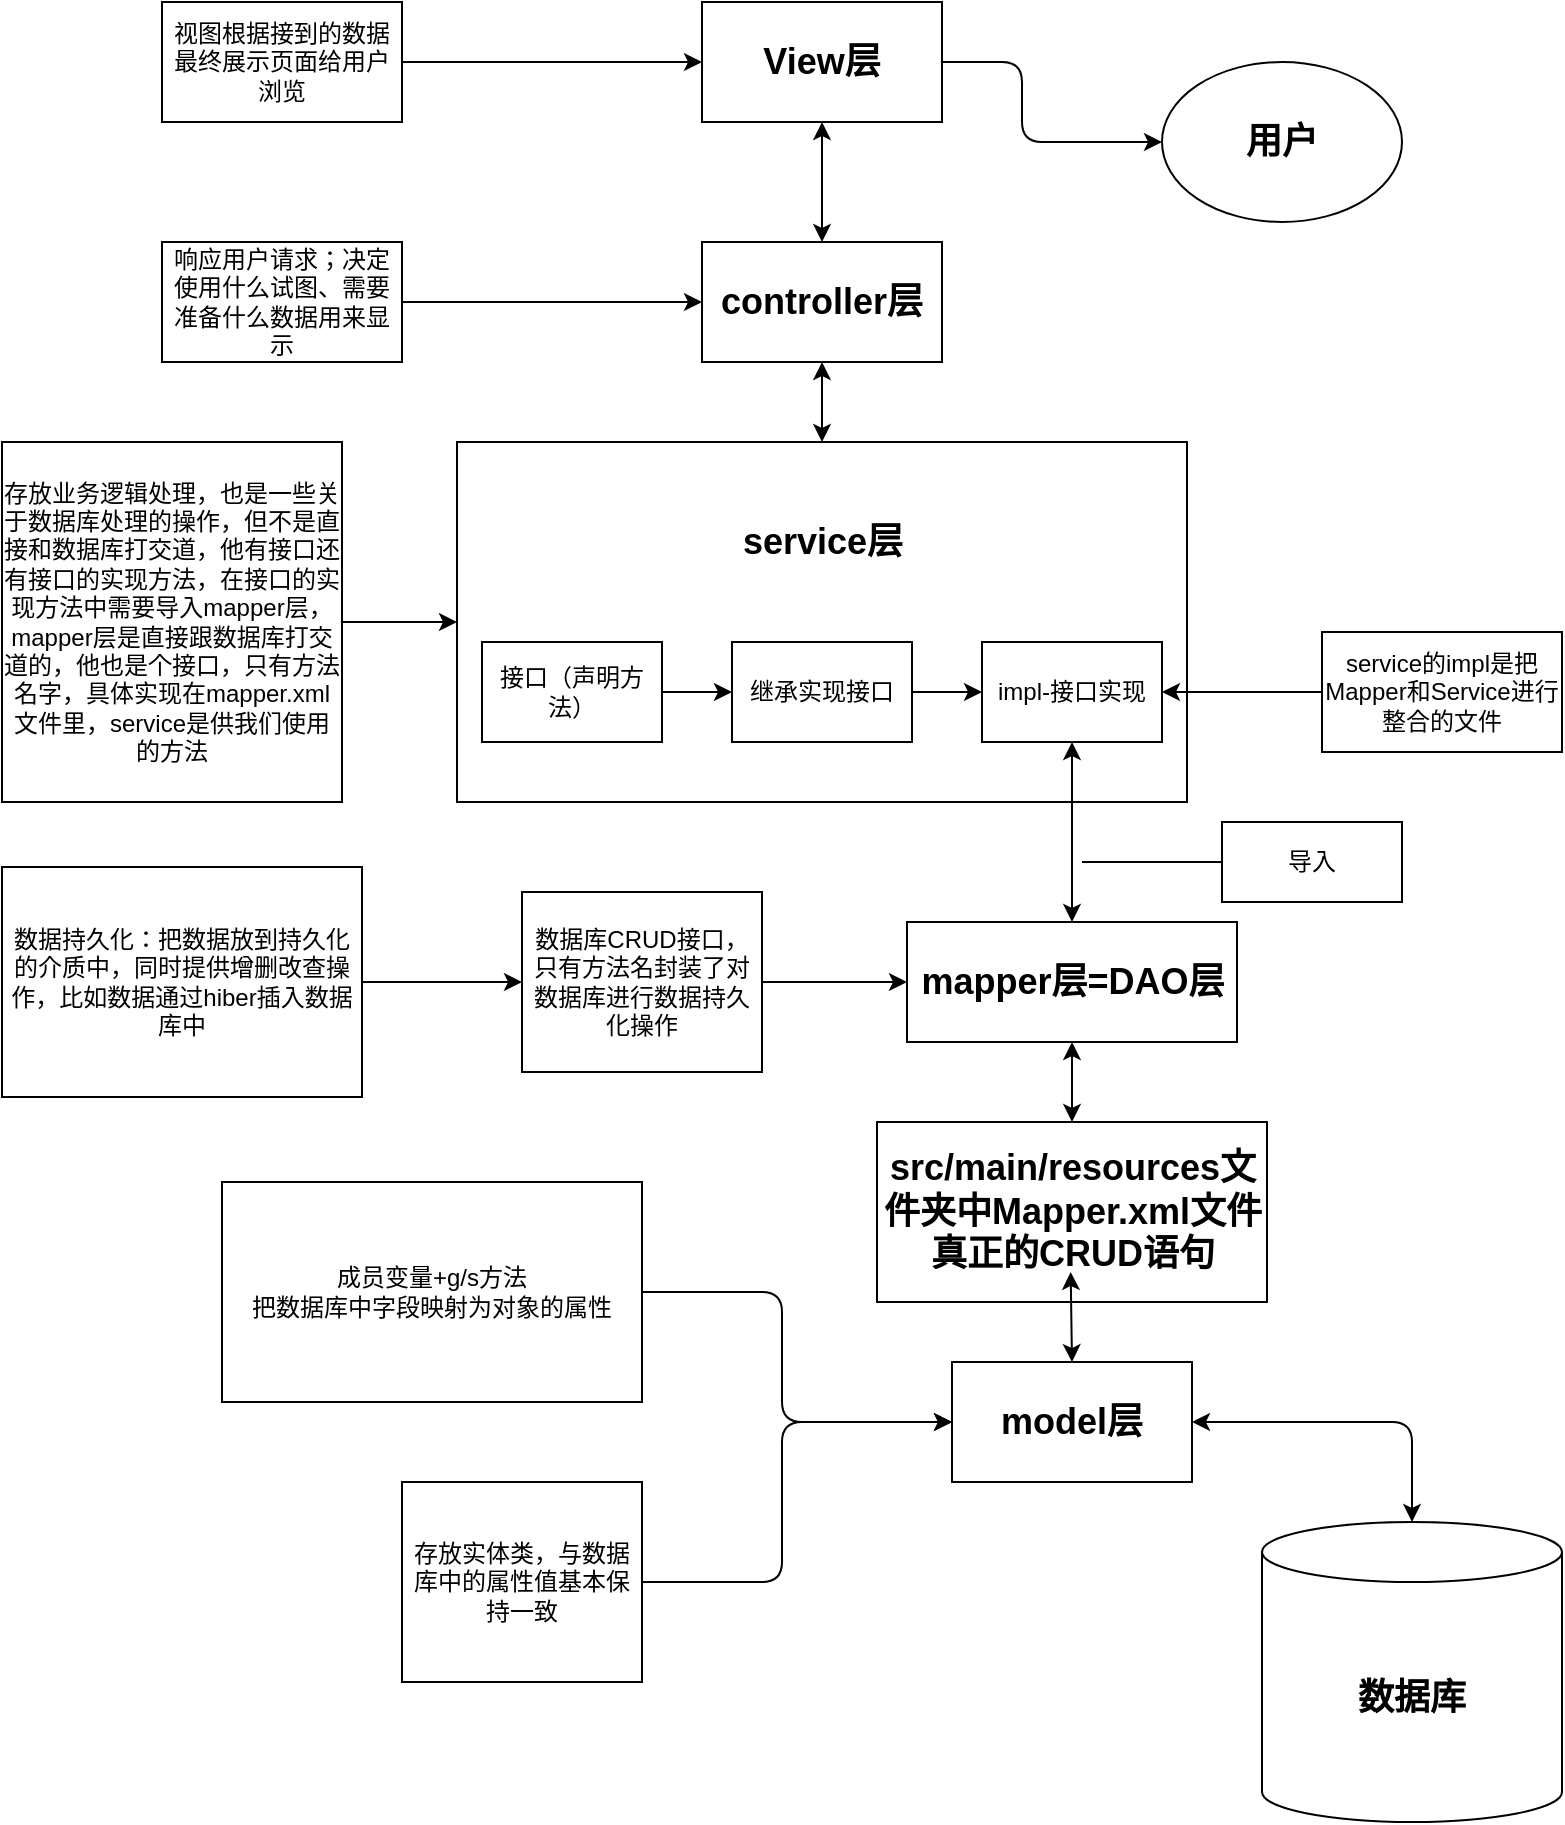 <mxfile>
    <diagram id="2eDvbCukSQbiHG2YrsRJ" name="第 1 页">
        <mxGraphModel dx="478" dy="425" grid="0" gridSize="10" guides="1" tooltips="1" connect="1" arrows="1" fold="1" page="1" pageScale="1" pageWidth="827" pageHeight="1169" background="none" math="0" shadow="0">
            <root>
                <mxCell id="0"/>
                <mxCell id="1" parent="0"/>
                <mxCell id="12" style="edgeStyle=none;html=1;exitX=1;exitY=0.5;exitDx=0;exitDy=0;entryX=0;entryY=0.5;entryDx=0;entryDy=0;" parent="1" source="8" target="11" edge="1">
                    <mxGeometry relative="1" as="geometry">
                        <mxPoint x="520" y="40" as="targetPoint"/>
                        <Array as="points">
                            <mxPoint x="520" y="40"/>
                            <mxPoint x="520" y="80"/>
                        </Array>
                    </mxGeometry>
                </mxCell>
                <mxCell id="8" value="&lt;b&gt;&lt;font style=&quot;font-size: 18px&quot;&gt;View层&lt;/font&gt;&lt;/b&gt;" style="rounded=0;whiteSpace=wrap;html=1;" parent="1" vertex="1">
                    <mxGeometry x="360" y="10" width="120" height="60" as="geometry"/>
                </mxCell>
                <mxCell id="10" style="edgeStyle=none;html=1;exitX=1;exitY=0.5;exitDx=0;exitDy=0;entryX=0;entryY=0.5;entryDx=0;entryDy=0;" parent="1" source="9" target="8" edge="1">
                    <mxGeometry relative="1" as="geometry"/>
                </mxCell>
                <mxCell id="9" value="视图根据接到的数据最终展示页面给用户浏览" style="rounded=0;whiteSpace=wrap;html=1;" parent="1" vertex="1">
                    <mxGeometry x="90" y="10" width="120" height="60" as="geometry"/>
                </mxCell>
                <mxCell id="11" value="&lt;font style=&quot;font-size: 18px&quot;&gt;&lt;b&gt;用户&lt;/b&gt;&lt;/font&gt;" style="ellipse;whiteSpace=wrap;html=1;" parent="1" vertex="1">
                    <mxGeometry x="590" y="40" width="120" height="80" as="geometry"/>
                </mxCell>
                <mxCell id="13" value="&lt;font style=&quot;font-size: 18px&quot;&gt;&lt;b&gt;controller层&lt;/b&gt;&lt;/font&gt;" style="rounded=0;whiteSpace=wrap;html=1;" parent="1" vertex="1">
                    <mxGeometry x="360" y="130" width="120" height="60" as="geometry"/>
                </mxCell>
                <mxCell id="14" value="" style="endArrow=classic;startArrow=classic;html=1;exitX=0.5;exitY=0;exitDx=0;exitDy=0;entryX=0.5;entryY=1;entryDx=0;entryDy=0;" parent="1" source="13" target="8" edge="1">
                    <mxGeometry width="50" height="50" relative="1" as="geometry">
                        <mxPoint x="440" y="240" as="sourcePoint"/>
                        <mxPoint x="490" y="190" as="targetPoint"/>
                    </mxGeometry>
                </mxCell>
                <mxCell id="17" style="edgeStyle=none;html=1;exitX=1;exitY=0.5;exitDx=0;exitDy=0;entryX=0;entryY=0.5;entryDx=0;entryDy=0;" parent="1" source="15" target="13" edge="1">
                    <mxGeometry relative="1" as="geometry"/>
                </mxCell>
                <mxCell id="15" value="响应用户请求；决定使用什么试图、需要准备什么数据用来显示" style="rounded=0;whiteSpace=wrap;html=1;" parent="1" vertex="1">
                    <mxGeometry x="90" y="130" width="120" height="60" as="geometry"/>
                </mxCell>
                <mxCell id="18" value="" style="rounded=0;whiteSpace=wrap;html=1;" parent="1" vertex="1">
                    <mxGeometry x="237.5" y="230" width="365" height="180" as="geometry"/>
                </mxCell>
                <mxCell id="19" value="" style="endArrow=classic;startArrow=classic;html=1;exitX=0.5;exitY=0;exitDx=0;exitDy=0;entryX=0.5;entryY=1;entryDx=0;entryDy=0;" parent="1" source="18" target="13" edge="1">
                    <mxGeometry width="50" height="50" relative="1" as="geometry">
                        <mxPoint x="440" y="240" as="sourcePoint"/>
                        <mxPoint x="490" y="190" as="targetPoint"/>
                    </mxGeometry>
                </mxCell>
                <mxCell id="48" style="edgeStyle=none;html=1;exitX=1;exitY=0.5;exitDx=0;exitDy=0;entryX=0;entryY=0.5;entryDx=0;entryDy=0;" parent="1" source="20" target="21" edge="1">
                    <mxGeometry relative="1" as="geometry"/>
                </mxCell>
                <mxCell id="20" value="接口（声明方法）" style="rounded=0;whiteSpace=wrap;html=1;" parent="1" vertex="1">
                    <mxGeometry x="250" y="330" width="90" height="50" as="geometry"/>
                </mxCell>
                <mxCell id="49" style="edgeStyle=none;html=1;exitX=1;exitY=0.5;exitDx=0;exitDy=0;entryX=0;entryY=0.5;entryDx=0;entryDy=0;" parent="1" source="21" target="22" edge="1">
                    <mxGeometry relative="1" as="geometry"/>
                </mxCell>
                <mxCell id="21" value="继承实现接口" style="rounded=0;whiteSpace=wrap;html=1;" parent="1" vertex="1">
                    <mxGeometry x="375" y="330" width="90" height="50" as="geometry"/>
                </mxCell>
                <mxCell id="22" value="impl-接口实现" style="rounded=0;whiteSpace=wrap;html=1;" parent="1" vertex="1">
                    <mxGeometry x="500" y="330" width="90" height="50" as="geometry"/>
                </mxCell>
                <mxCell id="24" style="edgeStyle=none;html=1;exitX=1;exitY=0.5;exitDx=0;exitDy=0;" parent="1" source="23" target="18" edge="1">
                    <mxGeometry relative="1" as="geometry"/>
                </mxCell>
                <mxCell id="23" value="存放业务逻辑处理，也是一些关于数据库处理的操作，但不是直接和数据库打交道，他有接口还有接口的实现方法，在接口的实现方法中需要导入mapper层，mapper层是直接跟数据库打交道的，他也是个接口，只有方法名字，具体实现在mapper.xml文件里，service是供我们使用的方法" style="rounded=0;whiteSpace=wrap;html=1;" parent="1" vertex="1">
                    <mxGeometry x="10" y="230" width="170" height="180" as="geometry"/>
                </mxCell>
                <mxCell id="26" style="edgeStyle=none;html=1;exitX=0;exitY=0.5;exitDx=0;exitDy=0;entryX=1;entryY=0.5;entryDx=0;entryDy=0;" parent="1" source="25" target="22" edge="1">
                    <mxGeometry relative="1" as="geometry"/>
                </mxCell>
                <mxCell id="25" value="service的impl是把Mapper和Service进行整合的文件" style="rounded=0;whiteSpace=wrap;html=1;" parent="1" vertex="1">
                    <mxGeometry x="670" y="325" width="120" height="60" as="geometry"/>
                </mxCell>
                <mxCell id="27" value="&lt;font style=&quot;font-size: 18px&quot;&gt;&lt;b&gt;mapper层=DAO层&lt;/b&gt;&lt;/font&gt;" style="rounded=0;whiteSpace=wrap;html=1;" parent="1" vertex="1">
                    <mxGeometry x="462.5" y="470" width="165" height="60" as="geometry"/>
                </mxCell>
                <mxCell id="28" value="" style="endArrow=classic;startArrow=classic;html=1;exitX=0.5;exitY=0;exitDx=0;exitDy=0;entryX=0.5;entryY=1;entryDx=0;entryDy=0;" parent="1" source="27" target="22" edge="1">
                    <mxGeometry width="50" height="50" relative="1" as="geometry">
                        <mxPoint x="440" y="600" as="sourcePoint"/>
                        <mxPoint x="490" y="550" as="targetPoint"/>
                    </mxGeometry>
                </mxCell>
                <mxCell id="29" value="导入" style="rounded=0;whiteSpace=wrap;html=1;" parent="1" vertex="1">
                    <mxGeometry x="620" y="420" width="90" height="40" as="geometry"/>
                </mxCell>
                <mxCell id="33" style="edgeStyle=none;html=1;exitX=1;exitY=0.5;exitDx=0;exitDy=0;entryX=0;entryY=0.5;entryDx=0;entryDy=0;" parent="1" source="30" target="27" edge="1">
                    <mxGeometry relative="1" as="geometry"/>
                </mxCell>
                <mxCell id="30" value="数据库CRUD接口，只有方法名封装了对数据库进行数据持久化操作" style="rounded=0;whiteSpace=wrap;html=1;" parent="1" vertex="1">
                    <mxGeometry x="270" y="455" width="120" height="90" as="geometry"/>
                </mxCell>
                <mxCell id="34" style="edgeStyle=none;html=1;exitX=1;exitY=0.5;exitDx=0;exitDy=0;entryX=0;entryY=0.5;entryDx=0;entryDy=0;" parent="1" source="31" target="30" edge="1">
                    <mxGeometry relative="1" as="geometry"/>
                </mxCell>
                <mxCell id="31" value="数据持久化：把数据放到持久化的介质中，同时提供增删改查操作，比如数据通过hiber插入数据库中" style="rounded=0;whiteSpace=wrap;html=1;" parent="1" vertex="1">
                    <mxGeometry x="10" y="442.5" width="180" height="115" as="geometry"/>
                </mxCell>
                <mxCell id="35" value="" style="endArrow=none;html=1;entryX=0;entryY=0.5;entryDx=0;entryDy=0;" parent="1" target="29" edge="1">
                    <mxGeometry width="50" height="50" relative="1" as="geometry">
                        <mxPoint x="550" y="440" as="sourcePoint"/>
                        <mxPoint x="230" y="660" as="targetPoint"/>
                    </mxGeometry>
                </mxCell>
                <mxCell id="36" value="&lt;font style=&quot;font-size: 18px&quot;&gt;&lt;b&gt;src/main/resources文件夹中Mapper.xml文件真正的CRUD语句&lt;/b&gt;&lt;/font&gt;" style="rounded=0;whiteSpace=wrap;html=1;" parent="1" vertex="1">
                    <mxGeometry x="447.5" y="570" width="195" height="90" as="geometry"/>
                </mxCell>
                <mxCell id="37" value="" style="endArrow=classic;startArrow=classic;html=1;entryX=0.5;entryY=1;entryDx=0;entryDy=0;exitX=0.5;exitY=0;exitDx=0;exitDy=0;" parent="1" source="36" target="27" edge="1">
                    <mxGeometry width="50" height="50" relative="1" as="geometry">
                        <mxPoint x="420" y="600" as="sourcePoint"/>
                        <mxPoint x="470" y="550" as="targetPoint"/>
                    </mxGeometry>
                </mxCell>
                <mxCell id="38" value="&lt;b&gt;&lt;font style=&quot;font-size: 18px&quot;&gt;model层&lt;/font&gt;&lt;/b&gt;" style="rounded=0;whiteSpace=wrap;html=1;" parent="1" vertex="1">
                    <mxGeometry x="485" y="690" width="120" height="60" as="geometry"/>
                </mxCell>
                <mxCell id="39" value="" style="endArrow=classic;startArrow=classic;html=1;entryX=0.5;entryY=1;entryDx=0;entryDy=0;exitX=0.5;exitY=0;exitDx=0;exitDy=0;" parent="1" source="38" edge="1">
                    <mxGeometry width="50" height="50" relative="1" as="geometry">
                        <mxPoint x="544" y="690" as="sourcePoint"/>
                        <mxPoint x="544.33" y="645" as="targetPoint"/>
                    </mxGeometry>
                </mxCell>
                <mxCell id="43" style="edgeStyle=none;html=1;exitX=1;exitY=0.5;exitDx=0;exitDy=0;entryX=0;entryY=0.5;entryDx=0;entryDy=0;" parent="1" source="41" target="38" edge="1">
                    <mxGeometry relative="1" as="geometry">
                        <Array as="points">
                            <mxPoint x="400" y="655"/>
                            <mxPoint x="400" y="720"/>
                        </Array>
                    </mxGeometry>
                </mxCell>
                <mxCell id="41" value="成员变量+g/s方法&lt;br&gt;把数据库中字段映射为对象的属性" style="rounded=0;whiteSpace=wrap;html=1;" parent="1" vertex="1">
                    <mxGeometry x="120" y="600" width="210" height="110" as="geometry"/>
                </mxCell>
                <mxCell id="44" style="edgeStyle=none;html=1;exitX=1;exitY=0.5;exitDx=0;exitDy=0;entryX=0;entryY=0.5;entryDx=0;entryDy=0;" parent="1" source="42" target="38" edge="1">
                    <mxGeometry relative="1" as="geometry">
                        <Array as="points">
                            <mxPoint x="400" y="800"/>
                            <mxPoint x="400" y="720"/>
                        </Array>
                    </mxGeometry>
                </mxCell>
                <mxCell id="42" value="存放实体类，与数据库中的属性值基本保持一致" style="rounded=0;whiteSpace=wrap;html=1;" parent="1" vertex="1">
                    <mxGeometry x="210" y="750" width="120" height="100" as="geometry"/>
                </mxCell>
                <mxCell id="45" value="&lt;font style=&quot;font-size: 18px&quot;&gt;&lt;b&gt;数据库&lt;/b&gt;&lt;/font&gt;" style="shape=cylinder3;whiteSpace=wrap;html=1;boundedLbl=1;backgroundOutline=1;size=15;" parent="1" vertex="1">
                    <mxGeometry x="640" y="770" width="150" height="150" as="geometry"/>
                </mxCell>
                <mxCell id="47" value="" style="endArrow=classic;startArrow=classic;html=1;entryX=1;entryY=0.5;entryDx=0;entryDy=0;exitX=0.5;exitY=0;exitDx=0;exitDy=0;exitPerimeter=0;" parent="1" source="45" target="38" edge="1">
                    <mxGeometry width="50" height="50" relative="1" as="geometry">
                        <mxPoint x="420" y="680" as="sourcePoint"/>
                        <mxPoint x="470" y="630" as="targetPoint"/>
                        <Array as="points">
                            <mxPoint x="715" y="720"/>
                        </Array>
                    </mxGeometry>
                </mxCell>
                <mxCell id="50" value="&lt;span&gt;&lt;font style=&quot;font-size: 18px&quot;&gt;&lt;b&gt;service层&lt;/b&gt;&lt;/font&gt;&lt;/span&gt;" style="text;html=1;resizable=0;autosize=1;align=center;verticalAlign=middle;points=[];fillColor=none;strokeColor=none;rounded=0;" parent="1" vertex="1">
                    <mxGeometry x="370" y="270" width="100" height="20" as="geometry"/>
                </mxCell>
            </root>
        </mxGraphModel>
    </diagram>
</mxfile>